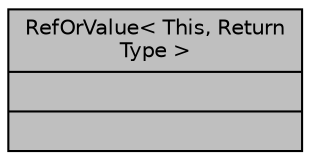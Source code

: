 digraph "RefOrValue&lt; This, ReturnType &gt;"
{
  edge [fontname="Helvetica",fontsize="10",labelfontname="Helvetica",labelfontsize="10"];
  node [fontname="Helvetica",fontsize="10",shape=record];
  Node756 [label="{RefOrValue\< This, Return\lType \>\n||}",height=0.2,width=0.4,color="black", fillcolor="grey75", style="filled", fontcolor="black"];
}
